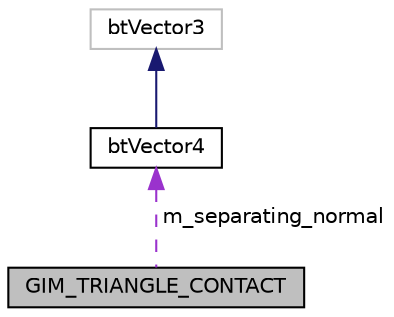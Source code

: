 digraph "GIM_TRIANGLE_CONTACT"
{
  edge [fontname="Helvetica",fontsize="10",labelfontname="Helvetica",labelfontsize="10"];
  node [fontname="Helvetica",fontsize="10",shape=record];
  Node1 [label="GIM_TRIANGLE_CONTACT",height=0.2,width=0.4,color="black", fillcolor="grey75", style="filled", fontcolor="black"];
  Node2 -> Node1 [dir="back",color="darkorchid3",fontsize="10",style="dashed",label=" m_separating_normal" ];
  Node2 [label="btVector4",height=0.2,width=0.4,color="black", fillcolor="white", style="filled",URL="$classbt_vector4.html"];
  Node3 -> Node2 [dir="back",color="midnightblue",fontsize="10",style="solid"];
  Node3 [label="btVector3",height=0.2,width=0.4,color="grey75", fillcolor="white", style="filled"];
}
